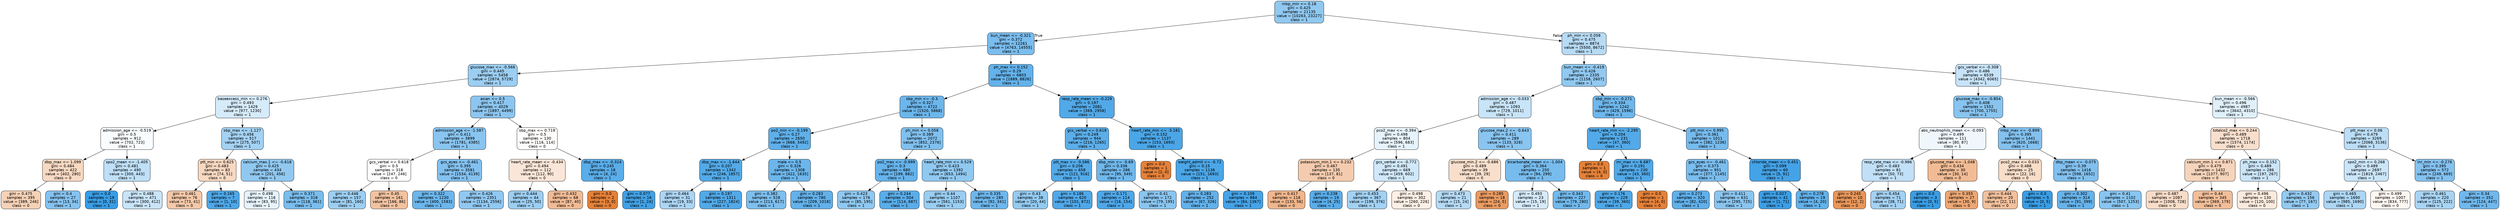 digraph Tree {
node [shape=box, style="filled, rounded", color="black", fontname="helvetica"] ;
edge [fontname="helvetica"] ;
0 [label="mbp_min <= 0.18\ngini = 0.425\nsamples = 21135\nvalue = [10263, 23227]\nclass = 1", fillcolor="#90c8f0"] ;
1 [label="bun_mean <= -0.321\ngini = 0.372\nsamples = 12261\nvalue = [4763, 14555]\nclass = 1", fillcolor="#7abdee"] ;
0 -> 1 [labeldistance=2.5, labelangle=45, headlabel="True"] ;
2 [label="glucose_max <= -0.566\ngini = 0.445\nsamples = 5458\nvalue = [2874, 5729]\nclass = 1", fillcolor="#9ccef2"] ;
1 -> 2 ;
3 [label="baseexcess_min <= 0.276\ngini = 0.493\nsamples = 1429\nvalue = [977, 1230]\nclass = 1", fillcolor="#d6ebfa"] ;
2 -> 3 ;
4 [label="admission_age <= -0.519\ngini = 0.5\nsamples = 912\nvalue = [702, 723]\nclass = 1", fillcolor="#f9fcfe"] ;
3 -> 4 ;
5 [label="dbp_max <= 1.099\ngini = 0.484\nsamples = 422\nvalue = [402, 280]\nclass = 0", fillcolor="#f7d9c3"] ;
4 -> 5 ;
6 [label="gini = 0.475\nsamples = 395\nvalue = [389, 246]\nclass = 0", fillcolor="#f5d1b6"] ;
5 -> 6 ;
7 [label="gini = 0.4\nsamples = 27\nvalue = [13, 34]\nclass = 1", fillcolor="#85c2ef"] ;
5 -> 7 ;
8 [label="spo2_mean <= -1.405\ngini = 0.481\nsamples = 490\nvalue = [300, 443]\nclass = 1", fillcolor="#bfdff7"] ;
4 -> 8 ;
9 [label="gini = 0.0\nsamples = 19\nvalue = [0, 31]\nclass = 1", fillcolor="#399de5"] ;
8 -> 9 ;
10 [label="gini = 0.488\nsamples = 471\nvalue = [300, 412]\nclass = 1", fillcolor="#c9e4f8"] ;
8 -> 10 ;
11 [label="sbp_max <= -1.127\ngini = 0.456\nsamples = 517\nvalue = [275, 507]\nclass = 1", fillcolor="#a4d2f3"] ;
3 -> 11 ;
12 [label="ptt_min <= 0.625\ngini = 0.483\nsamples = 83\nvalue = [74, 51]\nclass = 0", fillcolor="#f7d8c1"] ;
11 -> 12 ;
13 [label="gini = 0.461\nsamples = 76\nvalue = [73, 41]\nclass = 0", fillcolor="#f4c8a8"] ;
12 -> 13 ;
14 [label="gini = 0.165\nsamples = 7\nvalue = [1, 10]\nclass = 1", fillcolor="#4da7e8"] ;
12 -> 14 ;
15 [label="calcium_max.1 <= -0.618\ngini = 0.425\nsamples = 434\nvalue = [201, 456]\nclass = 1", fillcolor="#90c8f0"] ;
11 -> 15 ;
16 [label="gini = 0.498\nsamples = 116\nvalue = [83, 95]\nclass = 1", fillcolor="#e6f3fc"] ;
15 -> 16 ;
17 [label="gini = 0.371\nsamples = 318\nvalue = [118, 361]\nclass = 1", fillcolor="#7abded"] ;
15 -> 17 ;
18 [label="asian <= 0.5\ngini = 0.417\nsamples = 4029\nvalue = [1897, 4499]\nclass = 1", fillcolor="#8cc6f0"] ;
2 -> 18 ;
19 [label="admission_age <= -1.587\ngini = 0.411\nsamples = 3899\nvalue = [1781, 4385]\nclass = 1", fillcolor="#89c5f0"] ;
18 -> 19 ;
20 [label="gcs_verbal <= 0.618\ngini = 0.5\nsamples = 318\nvalue = [247, 246]\nclass = 0", fillcolor="#fffefe"] ;
19 -> 20 ;
21 [label="gini = 0.446\nsamples = 157\nvalue = [81, 160]\nclass = 1", fillcolor="#9dcff2"] ;
20 -> 21 ;
22 [label="gini = 0.45\nsamples = 161\nvalue = [166, 86]\nclass = 0", fillcolor="#f2c2a0"] ;
20 -> 22 ;
23 [label="gcs_eyes <= -0.461\ngini = 0.395\nsamples = 3581\nvalue = [1534, 4139]\nclass = 1", fillcolor="#82c1ef"] ;
19 -> 23 ;
24 [label="gini = 0.322\nsamples = 1230\nvalue = [400, 1583]\nclass = 1", fillcolor="#6bb6ec"] ;
23 -> 24 ;
25 [label="gini = 0.426\nsamples = 2351\nvalue = [1134, 2556]\nclass = 1", fillcolor="#91c8f1"] ;
23 -> 25 ;
26 [label="sbp_max <= 0.719\ngini = 0.5\nsamples = 130\nvalue = [116, 114]\nclass = 0", fillcolor="#fffdfc"] ;
18 -> 26 ;
27 [label="heart_rate_mean <= -0.434\ngini = 0.494\nsamples = 112\nvalue = [112, 90]\nclass = 0", fillcolor="#fae6d8"] ;
26 -> 27 ;
28 [label="gini = 0.444\nsamples = 44\nvalue = [25, 50]\nclass = 1", fillcolor="#9ccef2"] ;
27 -> 28 ;
29 [label="gini = 0.432\nsamples = 68\nvalue = [87, 40]\nclass = 0", fillcolor="#f1bb94"] ;
27 -> 29 ;
30 [label="dbp_max <= -0.324\ngini = 0.245\nsamples = 18\nvalue = [4, 24]\nclass = 1", fillcolor="#5aade9"] ;
26 -> 30 ;
31 [label="gini = 0.0\nsamples = 2\nvalue = [3, 0]\nclass = 0", fillcolor="#e58139"] ;
30 -> 31 ;
32 [label="gini = 0.077\nsamples = 16\nvalue = [1, 24]\nclass = 1", fillcolor="#41a1e6"] ;
30 -> 32 ;
33 [label="ph_max <= 0.152\ngini = 0.29\nsamples = 6803\nvalue = [1889, 8826]\nclass = 1", fillcolor="#63b2eb"] ;
1 -> 33 ;
34 [label="sbp_min <= -0.3\ngini = 0.327\nsamples = 4722\nvalue = [1520, 5868]\nclass = 1", fillcolor="#6cb6ec"] ;
33 -> 34 ;
35 [label="po2_min <= -0.199\ngini = 0.27\nsamples = 2650\nvalue = [668, 3492]\nclass = 1", fillcolor="#5fb0ea"] ;
34 -> 35 ;
36 [label="dbp_max <= -1.644\ngini = 0.207\nsamples = 1342\nvalue = [246, 1857]\nclass = 1", fillcolor="#53aae8"] ;
35 -> 36 ;
37 [label="gini = 0.464\nsamples = 31\nvalue = [19, 33]\nclass = 1", fillcolor="#abd5f4"] ;
36 -> 37 ;
38 [label="gini = 0.197\nsamples = 1311\nvalue = [227, 1824]\nclass = 1", fillcolor="#52a9e8"] ;
36 -> 38 ;
39 [label="male <= 0.5\ngini = 0.326\nsamples = 1308\nvalue = [422, 1635]\nclass = 1", fillcolor="#6cb6ec"] ;
35 -> 39 ;
40 [label="gini = 0.382\nsamples = 528\nvalue = [213, 617]\nclass = 1", fillcolor="#7dbfee"] ;
39 -> 40 ;
41 [label="gini = 0.283\nsamples = 780\nvalue = [209, 1018]\nclass = 1", fillcolor="#62b1ea"] ;
39 -> 41 ;
42 [label="ph_min <= 0.058\ngini = 0.389\nsamples = 2072\nvalue = [852, 2376]\nclass = 1", fillcolor="#80c0ee"] ;
34 -> 42 ;
43 [label="po2_max <= -0.999\ngini = 0.3\nsamples = 680\nvalue = [199, 882]\nclass = 1", fillcolor="#66b3eb"] ;
42 -> 43 ;
44 [label="gini = 0.423\nsamples = 176\nvalue = [85, 195]\nclass = 1", fillcolor="#8fc8f0"] ;
43 -> 44 ;
45 [label="gini = 0.244\nsamples = 504\nvalue = [114, 687]\nclass = 1", fillcolor="#5aade9"] ;
43 -> 45 ;
46 [label="heart_rate_min <= 0.529\ngini = 0.423\nsamples = 1392\nvalue = [653, 1494]\nclass = 1", fillcolor="#90c8f0"] ;
42 -> 46 ;
47 [label="gini = 0.44\nsamples = 1107\nvalue = [561, 1153]\nclass = 1", fillcolor="#99cdf2"] ;
46 -> 47 ;
48 [label="gini = 0.335\nsamples = 285\nvalue = [92, 341]\nclass = 1", fillcolor="#6eb7ec"] ;
46 -> 48 ;
49 [label="resp_rate_mean <= -0.229\ngini = 0.197\nsamples = 2081\nvalue = [369, 2958]\nclass = 1", fillcolor="#52a9e8"] ;
33 -> 49 ;
50 [label="gcs_verbal <= 0.618\ngini = 0.249\nsamples = 944\nvalue = [216, 1265]\nclass = 1", fillcolor="#5baee9"] ;
49 -> 50 ;
51 [label="ptt_max <= -0.586\ngini = 0.206\nsamples = 658\nvalue = [121, 916]\nclass = 1", fillcolor="#53aae8"] ;
50 -> 51 ;
52 [label="gini = 0.43\nsamples = 38\nvalue = [20, 44]\nclass = 1", fillcolor="#93caf1"] ;
51 -> 52 ;
53 [label="gini = 0.186\nsamples = 620\nvalue = [101, 872]\nclass = 1", fillcolor="#50a8e8"] ;
51 -> 53 ;
54 [label="dbp_min <= -0.69\ngini = 0.336\nsamples = 286\nvalue = [95, 349]\nclass = 1", fillcolor="#6fb8ec"] ;
50 -> 54 ;
55 [label="gini = 0.171\nsamples = 114\nvalue = [16, 154]\nclass = 1", fillcolor="#4ea7e8"] ;
54 -> 55 ;
56 [label="gini = 0.41\nsamples = 172\nvalue = [79, 195]\nclass = 1", fillcolor="#89c5f0"] ;
54 -> 56 ;
57 [label="heart_rate_min <= -3.181\ngini = 0.152\nsamples = 1137\nvalue = [153, 1693]\nclass = 1", fillcolor="#4ba6e7"] ;
49 -> 57 ;
58 [label="gini = 0.0\nsamples = 1\nvalue = [2, 0]\nclass = 0", fillcolor="#e58139"] ;
57 -> 58 ;
59 [label="weight_admit <= -0.72\ngini = 0.15\nsamples = 1136\nvalue = [151, 1693]\nclass = 1", fillcolor="#4ba6e7"] ;
57 -> 59 ;
60 [label="gini = 0.283\nsamples = 252\nvalue = [67, 326]\nclass = 1", fillcolor="#62b1ea"] ;
59 -> 60 ;
61 [label="gini = 0.109\nsamples = 884\nvalue = [84, 1367]\nclass = 1", fillcolor="#45a3e7"] ;
59 -> 61 ;
62 [label="ph_min <= 0.058\ngini = 0.475\nsamples = 8874\nvalue = [5500, 8672]\nclass = 1", fillcolor="#b7dbf5"] ;
0 -> 62 [labeldistance=2.5, labelangle=-45, headlabel="False"] ;
63 [label="bun_mean <= -0.419\ngini = 0.426\nsamples = 2335\nvalue = [1158, 2607]\nclass = 1", fillcolor="#91c9f1"] ;
62 -> 63 ;
64 [label="admission_age <= -0.033\ngini = 0.487\nsamples = 1093\nvalue = [729, 1011]\nclass = 1", fillcolor="#c8e4f8"] ;
63 -> 64 ;
65 [label="pco2_max <= -0.394\ngini = 0.498\nsamples = 804\nvalue = [596, 683]\nclass = 1", fillcolor="#e6f3fc"] ;
64 -> 65 ;
66 [label="potassium_min.1 <= 0.232\ngini = 0.467\nsamples = 135\nvalue = [137, 81]\nclass = 0", fillcolor="#f4cbae"] ;
65 -> 66 ;
67 [label="gini = 0.417\nsamples = 116\nvalue = [133, 56]\nclass = 0", fillcolor="#f0b68c"] ;
66 -> 67 ;
68 [label="gini = 0.238\nsamples = 19\nvalue = [4, 25]\nclass = 1", fillcolor="#59ade9"] ;
66 -> 68 ;
69 [label="gcs_verbal <= -0.772\ngini = 0.491\nsamples = 669\nvalue = [459, 602]\nclass = 1", fillcolor="#d0e8f9"] ;
65 -> 69 ;
70 [label="gini = 0.453\nsamples = 367\nvalue = [199, 376]\nclass = 1", fillcolor="#a2d1f3"] ;
69 -> 70 ;
71 [label="gini = 0.498\nsamples = 302\nvalue = [260, 226]\nclass = 0", fillcolor="#fcefe5"] ;
69 -> 71 ;
72 [label="glucose_max.2 <= -0.643\ngini = 0.411\nsamples = 289\nvalue = [133, 328]\nclass = 1", fillcolor="#89c5f0"] ;
64 -> 72 ;
73 [label="glucose_min.2 <= -0.686\ngini = 0.489\nsamples = 39\nvalue = [39, 29]\nclass = 0", fillcolor="#f8dfcc"] ;
72 -> 73 ;
74 [label="gini = 0.473\nsamples = 21\nvalue = [15, 24]\nclass = 1", fillcolor="#b5daf5"] ;
73 -> 74 ;
75 [label="gini = 0.285\nsamples = 18\nvalue = [24, 5]\nclass = 0", fillcolor="#ea9b62"] ;
73 -> 75 ;
76 [label="bicarbonate_mean <= -1.004\ngini = 0.364\nsamples = 250\nvalue = [94, 299]\nclass = 1", fillcolor="#77bced"] ;
72 -> 76 ;
77 [label="gini = 0.493\nsamples = 23\nvalue = [15, 19]\nclass = 1", fillcolor="#d5eafa"] ;
76 -> 77 ;
78 [label="gini = 0.343\nsamples = 227\nvalue = [79, 280]\nclass = 1", fillcolor="#71b9ec"] ;
76 -> 78 ;
79 [label="sbp_min <= -0.271\ngini = 0.334\nsamples = 1242\nvalue = [429, 1596]\nclass = 1", fillcolor="#6eb7ec"] ;
63 -> 79 ;
80 [label="heart_rate_min <= -2.295\ngini = 0.204\nsamples = 231\nvalue = [47, 360]\nclass = 1", fillcolor="#53aae8"] ;
79 -> 80 ;
81 [label="gini = 0.0\nsamples = 1\nvalue = [4, 0]\nclass = 0", fillcolor="#e58139"] ;
80 -> 81 ;
82 [label="inr_max <= 6.687\ngini = 0.191\nsamples = 230\nvalue = [43, 360]\nclass = 1", fillcolor="#51a9e8"] ;
80 -> 82 ;
83 [label="gini = 0.176\nsamples = 229\nvalue = [39, 360]\nclass = 1", fillcolor="#4ea8e8"] ;
82 -> 83 ;
84 [label="gini = 0.0\nsamples = 1\nvalue = [4, 0]\nclass = 0", fillcolor="#e58139"] ;
82 -> 84 ;
85 [label="ptt_min <= 0.995\ngini = 0.361\nsamples = 1011\nvalue = [382, 1236]\nclass = 1", fillcolor="#76bbed"] ;
79 -> 85 ;
86 [label="gcs_eyes <= -0.461\ngini = 0.373\nsamples = 951\nvalue = [377, 1145]\nclass = 1", fillcolor="#7abdee"] ;
85 -> 86 ;
87 [label="gini = 0.273\nsamples = 320\nvalue = [82, 420]\nclass = 1", fillcolor="#60b0ea"] ;
86 -> 87 ;
88 [label="gini = 0.411\nsamples = 631\nvalue = [295, 725]\nclass = 1", fillcolor="#8ac5f0"] ;
86 -> 88 ;
89 [label="chloride_mean <= 0.451\ngini = 0.099\nsamples = 60\nvalue = [5, 91]\nclass = 1", fillcolor="#44a2e6"] ;
85 -> 89 ;
90 [label="gini = 0.027\nsamples = 41\nvalue = [1, 71]\nclass = 1", fillcolor="#3c9ee5"] ;
89 -> 90 ;
91 [label="gini = 0.278\nsamples = 19\nvalue = [4, 20]\nclass = 1", fillcolor="#61b1ea"] ;
89 -> 91 ;
92 [label="gcs_verbal <= -0.308\ngini = 0.486\nsamples = 6539\nvalue = [4342, 6065]\nclass = 1", fillcolor="#c7e3f8"] ;
62 -> 92 ;
93 [label="glucose_max <= -0.854\ngini = 0.408\nsamples = 1552\nvalue = [700, 1755]\nclass = 1", fillcolor="#88c4ef"] ;
92 -> 93 ;
94 [label="abs_neutrophils_mean <= -0.093\ngini = 0.499\nsamples = 111\nvalue = [80, 87]\nclass = 1", fillcolor="#eff7fd"] ;
93 -> 94 ;
95 [label="resp_rate_max <= -0.986\ngini = 0.483\nsamples = 81\nvalue = [50, 73]\nclass = 1", fillcolor="#c1e0f7"] ;
94 -> 95 ;
96 [label="gini = 0.245\nsamples = 10\nvalue = [12, 2]\nclass = 0", fillcolor="#e9965a"] ;
95 -> 96 ;
97 [label="gini = 0.454\nsamples = 71\nvalue = [38, 71]\nclass = 1", fillcolor="#a3d1f3"] ;
95 -> 97 ;
98 [label="glucose_max <= -1.048\ngini = 0.434\nsamples = 30\nvalue = [30, 14]\nclass = 0", fillcolor="#f1bc95"] ;
94 -> 98 ;
99 [label="gini = 0.0\nsamples = 3\nvalue = [0, 5]\nclass = 1", fillcolor="#399de5"] ;
98 -> 99 ;
100 [label="gini = 0.355\nsamples = 27\nvalue = [30, 9]\nclass = 0", fillcolor="#eda774"] ;
98 -> 100 ;
101 [label="mbp_max <= -0.899\ngini = 0.395\nsamples = 1441\nvalue = [620, 1668]\nclass = 1", fillcolor="#83c1ef"] ;
93 -> 101 ;
102 [label="pco2_max <= 0.033\ngini = 0.488\nsamples = 25\nvalue = [22, 16]\nclass = 0", fillcolor="#f8ddc9"] ;
101 -> 102 ;
103 [label="gini = 0.444\nsamples = 20\nvalue = [22, 11]\nclass = 0", fillcolor="#f2c09c"] ;
102 -> 103 ;
104 [label="gini = 0.0\nsamples = 5\nvalue = [0, 5]\nclass = 1", fillcolor="#399de5"] ;
102 -> 104 ;
105 [label="dbp_mean <= -0.075\ngini = 0.39\nsamples = 1416\nvalue = [598, 1652]\nclass = 1", fillcolor="#81c0ee"] ;
101 -> 105 ;
106 [label="gini = 0.302\nsamples = 314\nvalue = [91, 399]\nclass = 1", fillcolor="#66b3eb"] ;
105 -> 106 ;
107 [label="gini = 0.41\nsamples = 1102\nvalue = [507, 1253]\nclass = 1", fillcolor="#89c5f0"] ;
105 -> 107 ;
108 [label="bun_mean <= -0.566\ngini = 0.496\nsamples = 4987\nvalue = [3642, 4310]\nclass = 1", fillcolor="#e0f0fb"] ;
92 -> 108 ;
109 [label="totalco2_max <= 0.244\ngini = 0.489\nsamples = 1718\nvalue = [1574, 1174]\nclass = 0", fillcolor="#f8dfcd"] ;
108 -> 109 ;
110 [label="calcium_min.1 <= 0.871\ngini = 0.479\nsamples = 1432\nvalue = [1377, 907]\nclass = 0", fillcolor="#f6d4bb"] ;
109 -> 110 ;
111 [label="gini = 0.487\nsamples = 1087\nvalue = [1008, 728]\nclass = 0", fillcolor="#f8dcc8"] ;
110 -> 111 ;
112 [label="gini = 0.44\nsamples = 345\nvalue = [369, 179]\nclass = 0", fillcolor="#f2be99"] ;
110 -> 112 ;
113 [label="ph_max <= 0.152\ngini = 0.489\nsamples = 286\nvalue = [197, 267]\nclass = 1", fillcolor="#cbe5f8"] ;
109 -> 113 ;
114 [label="gini = 0.496\nsamples = 130\nvalue = [120, 100]\nclass = 0", fillcolor="#fbeade"] ;
113 -> 114 ;
115 [label="gini = 0.432\nsamples = 156\nvalue = [77, 167]\nclass = 1", fillcolor="#94caf1"] ;
113 -> 115 ;
116 [label="ptt_max <= 0.06\ngini = 0.479\nsamples = 3269\nvalue = [2068, 3136]\nclass = 1", fillcolor="#bcdef6"] ;
108 -> 116 ;
117 [label="spo2_min <= 0.268\ngini = 0.489\nsamples = 2697\nvalue = [1819, 2467]\nclass = 1", fillcolor="#cbe5f8"] ;
116 -> 117 ;
118 [label="gini = 0.465\nsamples = 1690\nvalue = [985, 1690]\nclass = 1", fillcolor="#acd6f4"] ;
117 -> 118 ;
119 [label="gini = 0.499\nsamples = 1007\nvalue = [834, 777]\nclass = 0", fillcolor="#fdf6f1"] ;
117 -> 119 ;
120 [label="inr_min <= -0.276\ngini = 0.395\nsamples = 572\nvalue = [249, 669]\nclass = 1", fillcolor="#83c1ef"] ;
116 -> 120 ;
121 [label="gini = 0.461\nsamples = 220\nvalue = [125, 222]\nclass = 1", fillcolor="#a8d4f4"] ;
120 -> 121 ;
122 [label="gini = 0.34\nsamples = 352\nvalue = [124, 447]\nclass = 1", fillcolor="#70b8ec"] ;
120 -> 122 ;
}